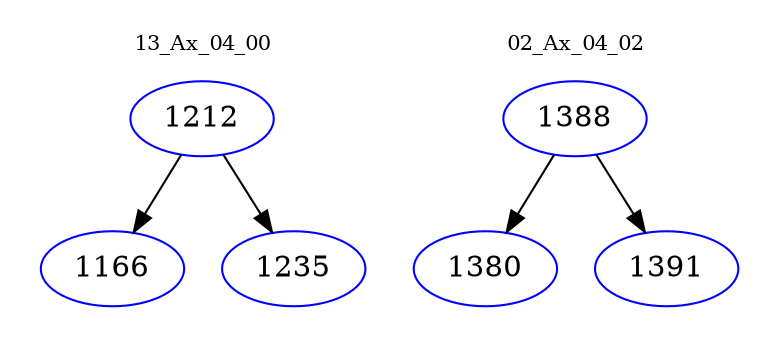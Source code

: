 digraph{
subgraph cluster_0 {
color = white
label = "13_Ax_04_00";
fontsize=10;
T0_1212 [label="1212", color="blue"]
T0_1212 -> T0_1166 [color="black"]
T0_1166 [label="1166", color="blue"]
T0_1212 -> T0_1235 [color="black"]
T0_1235 [label="1235", color="blue"]
}
subgraph cluster_1 {
color = white
label = "02_Ax_04_02";
fontsize=10;
T1_1388 [label="1388", color="blue"]
T1_1388 -> T1_1380 [color="black"]
T1_1380 [label="1380", color="blue"]
T1_1388 -> T1_1391 [color="black"]
T1_1391 [label="1391", color="blue"]
}
}
